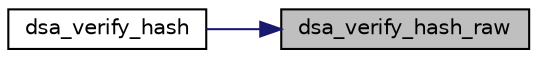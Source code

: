 digraph "dsa_verify_hash_raw"
{
 // LATEX_PDF_SIZE
  edge [fontname="Helvetica",fontsize="10",labelfontname="Helvetica",labelfontsize="10"];
  node [fontname="Helvetica",fontsize="10",shape=record];
  rankdir="RL";
  Node29 [label="dsa_verify_hash_raw",height=0.2,width=0.4,color="black", fillcolor="grey75", style="filled", fontcolor="black",tooltip="Verify a DSA signature."];
  Node29 -> Node30 [dir="back",color="midnightblue",fontsize="10",style="solid",fontname="Helvetica"];
  Node30 [label="dsa_verify_hash",height=0.2,width=0.4,color="black", fillcolor="white", style="filled",URL="$dsa__verify__hash_8c.html#ac636d46984e6c51a1e60a3d27a5a7da1",tooltip="Verify a DSA signature."];
}
